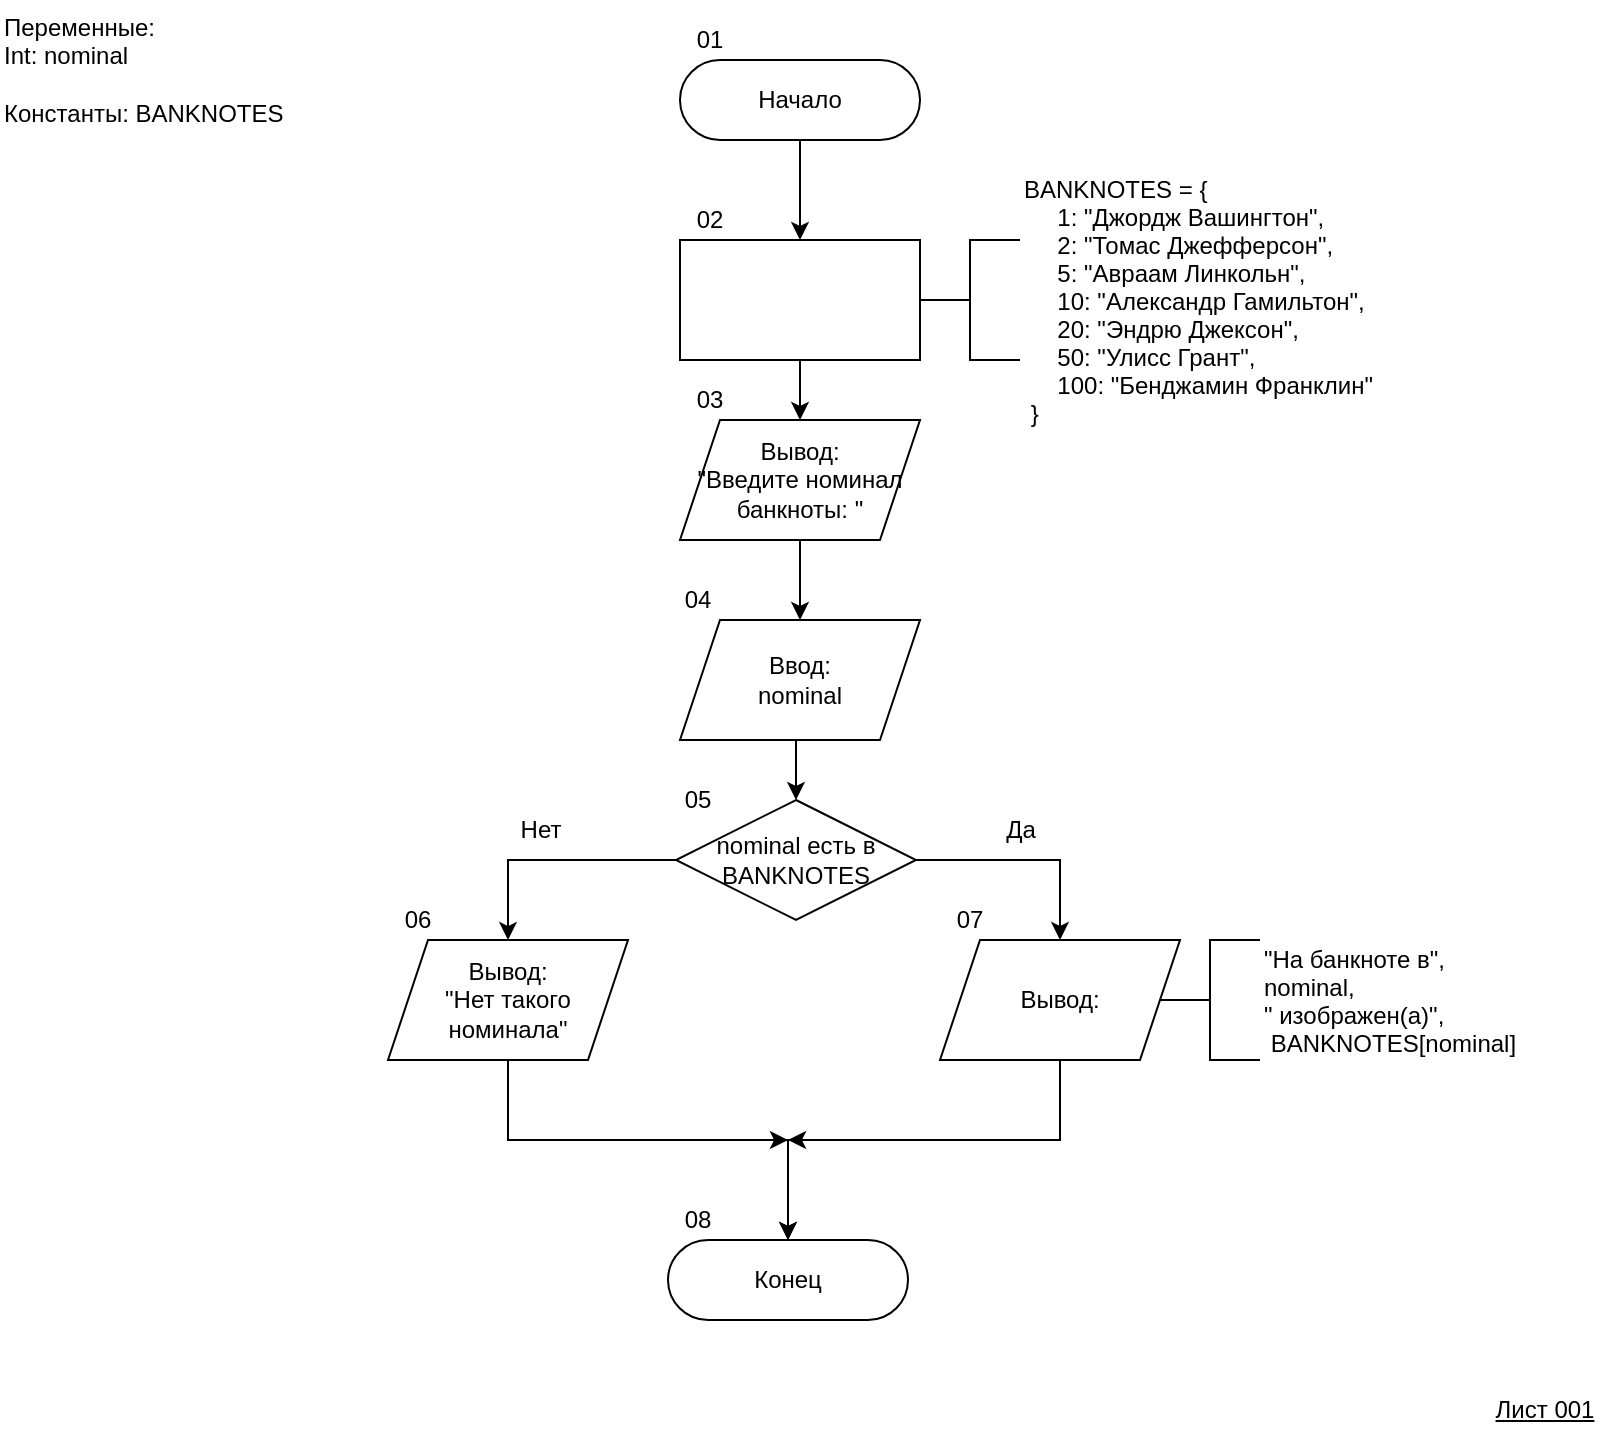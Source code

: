 <mxfile version="24.7.17">
  <diagram name="Страница — 1" id="lOxN3HXe79FtkwHzb4EX">
    <mxGraphModel dx="1120" dy="563" grid="1" gridSize="10" guides="1" tooltips="1" connect="1" arrows="1" fold="1" page="1" pageScale="1" pageWidth="827" pageHeight="1169" math="0" shadow="0">
      <root>
        <mxCell id="0" />
        <mxCell id="1" parent="0" />
        <mxCell id="2djCyIxvXbldH3lZ-wAp-18" style="edgeStyle=orthogonalEdgeStyle;rounded=0;orthogonalLoop=1;jettySize=auto;html=1;entryX=0.5;entryY=0;entryDx=0;entryDy=0;" parent="1" source="2djCyIxvXbldH3lZ-wAp-2" target="2djCyIxvXbldH3lZ-wAp-3" edge="1">
          <mxGeometry relative="1" as="geometry" />
        </mxCell>
        <mxCell id="2djCyIxvXbldH3lZ-wAp-2" value="Начало" style="rounded=1;whiteSpace=wrap;html=1;arcSize=50;" parent="1" vertex="1">
          <mxGeometry x="360.0" y="40" width="120" height="40" as="geometry" />
        </mxCell>
        <mxCell id="2djCyIxvXbldH3lZ-wAp-19" style="edgeStyle=orthogonalEdgeStyle;rounded=0;orthogonalLoop=1;jettySize=auto;html=1;entryX=0.5;entryY=0;entryDx=0;entryDy=0;" parent="1" source="2djCyIxvXbldH3lZ-wAp-3" target="2djCyIxvXbldH3lZ-wAp-7" edge="1">
          <mxGeometry relative="1" as="geometry" />
        </mxCell>
        <mxCell id="2djCyIxvXbldH3lZ-wAp-3" value="" style="rounded=0;whiteSpace=wrap;html=1;" parent="1" vertex="1">
          <mxGeometry x="360.0" y="130" width="120" height="60" as="geometry" />
        </mxCell>
        <mxCell id="2djCyIxvXbldH3lZ-wAp-4" value="BANKNOTES = { &#xa;     1: &quot;Джордж Вашингтон&quot;, &#xa;     2: &quot;Томас Джефферсон&quot;, &#xa;     5: &quot;Авраам Линкольн&quot;, &#xa;     10: &quot;Александр Гамильтон&quot;, &#xa;     20: &quot;Эндрю Джексон&quot;, &#xa;     50: &quot;Улисс Грант&quot;, &#xa;     100: &quot;Бенджамин Франклин&quot; &#xa; } " style="strokeWidth=1;shape=mxgraph.flowchart.annotation_2;align=left;labelPosition=right;pointerEvents=1;" parent="1" vertex="1">
          <mxGeometry x="480" y="130" width="50" height="60" as="geometry" />
        </mxCell>
        <mxCell id="2djCyIxvXbldH3lZ-wAp-6" style="edgeStyle=orthogonalEdgeStyle;rounded=0;orthogonalLoop=1;jettySize=auto;html=1;entryX=0.5;entryY=0;entryDx=0;entryDy=0;" parent="1" source="2djCyIxvXbldH3lZ-wAp-7" target="2djCyIxvXbldH3lZ-wAp-8" edge="1">
          <mxGeometry relative="1" as="geometry" />
        </mxCell>
        <mxCell id="2djCyIxvXbldH3lZ-wAp-7" value="&lt;div&gt;Вывод:&lt;/div&gt;&lt;div&gt;&quot;Введите номинал банкноты: &quot;&lt;br&gt;&lt;/div&gt;" style="shape=parallelogram;perimeter=parallelogramPerimeter;whiteSpace=wrap;html=1;fixedSize=1;" parent="1" vertex="1">
          <mxGeometry x="360" y="220" width="120" height="60" as="geometry" />
        </mxCell>
        <mxCell id="2djCyIxvXbldH3lZ-wAp-16" style="edgeStyle=orthogonalEdgeStyle;rounded=0;orthogonalLoop=1;jettySize=auto;html=1;entryX=0.5;entryY=0;entryDx=0;entryDy=0;" parent="1" target="2djCyIxvXbldH3lZ-wAp-9" edge="1">
          <mxGeometry relative="1" as="geometry">
            <mxPoint x="418" y="380" as="sourcePoint" />
            <Array as="points">
              <mxPoint x="418" y="390" />
              <mxPoint x="418" y="390" />
            </Array>
          </mxGeometry>
        </mxCell>
        <mxCell id="2djCyIxvXbldH3lZ-wAp-8" value="Ввод:&lt;div&gt;nominal&lt;/div&gt;" style="shape=parallelogram;perimeter=parallelogramPerimeter;whiteSpace=wrap;html=1;fixedSize=1;" parent="1" vertex="1">
          <mxGeometry x="360" y="320" width="120" height="60" as="geometry" />
        </mxCell>
        <mxCell id="2djCyIxvXbldH3lZ-wAp-11" style="edgeStyle=orthogonalEdgeStyle;rounded=0;orthogonalLoop=1;jettySize=auto;html=1;" parent="1" source="2djCyIxvXbldH3lZ-wAp-9" target="2djCyIxvXbldH3lZ-wAp-15" edge="1">
          <mxGeometry relative="1" as="geometry">
            <mxPoint x="604" y="480" as="targetPoint" />
          </mxGeometry>
        </mxCell>
        <mxCell id="2djCyIxvXbldH3lZ-wAp-14" style="edgeStyle=orthogonalEdgeStyle;rounded=0;orthogonalLoop=1;jettySize=auto;html=1;" parent="1" source="2djCyIxvXbldH3lZ-wAp-9" target="2djCyIxvXbldH3lZ-wAp-13" edge="1">
          <mxGeometry relative="1" as="geometry" />
        </mxCell>
        <mxCell id="2djCyIxvXbldH3lZ-wAp-9" value="nominal есть в BANKNOTES" style="rhombus;whiteSpace=wrap;html=1;" parent="1" vertex="1">
          <mxGeometry x="358" y="410" width="120" height="60" as="geometry" />
        </mxCell>
        <mxCell id="2djCyIxvXbldH3lZ-wAp-25" style="edgeStyle=orthogonalEdgeStyle;rounded=0;orthogonalLoop=1;jettySize=auto;html=1;entryX=0.5;entryY=0;entryDx=0;entryDy=0;" parent="1" source="2djCyIxvXbldH3lZ-wAp-13" target="2djCyIxvXbldH3lZ-wAp-23" edge="1">
          <mxGeometry relative="1" as="geometry">
            <Array as="points">
              <mxPoint x="274" y="580" />
              <mxPoint x="414" y="580" />
            </Array>
          </mxGeometry>
        </mxCell>
        <mxCell id="2djCyIxvXbldH3lZ-wAp-13" value="&lt;div&gt;Вывод:&lt;/div&gt;&lt;div&gt;&quot;Нет такого номинала&quot;&lt;br&gt;&lt;/div&gt;" style="shape=parallelogram;perimeter=parallelogramPerimeter;whiteSpace=wrap;html=1;fixedSize=1;" parent="1" vertex="1">
          <mxGeometry x="214" y="480" width="120" height="60" as="geometry" />
        </mxCell>
        <mxCell id="2djCyIxvXbldH3lZ-wAp-15" value="&lt;div&gt;Вывод:&lt;/div&gt;" style="shape=parallelogram;perimeter=parallelogramPerimeter;whiteSpace=wrap;html=1;fixedSize=1;" parent="1" vertex="1">
          <mxGeometry x="490" y="480" width="120" height="60" as="geometry" />
        </mxCell>
        <mxCell id="2djCyIxvXbldH3lZ-wAp-20" value="Да" style="text;html=1;align=center;verticalAlign=middle;resizable=0;points=[];autosize=1;strokeColor=none;fillColor=none;" parent="1" vertex="1">
          <mxGeometry x="510" y="410" width="40" height="30" as="geometry" />
        </mxCell>
        <mxCell id="2djCyIxvXbldH3lZ-wAp-21" value="Нет" style="text;html=1;align=center;verticalAlign=middle;resizable=0;points=[];autosize=1;strokeColor=none;fillColor=none;" parent="1" vertex="1">
          <mxGeometry x="270" y="410" width="40" height="30" as="geometry" />
        </mxCell>
        <mxCell id="2djCyIxvXbldH3lZ-wAp-22" value="&quot;На банкноте в&quot;, &#xa;nominal,&#xa;&quot; изображен(а)&quot;,&#xa; BANKNOTES[nominal]" style="strokeWidth=1;shape=mxgraph.flowchart.annotation_2;align=left;labelPosition=right;pointerEvents=1;" parent="1" vertex="1">
          <mxGeometry x="600" y="480" width="50" height="60" as="geometry" />
        </mxCell>
        <mxCell id="2djCyIxvXbldH3lZ-wAp-23" value="Конец" style="rounded=1;whiteSpace=wrap;html=1;arcSize=50;" parent="1" vertex="1">
          <mxGeometry x="354.0" y="630" width="120" height="40" as="geometry" />
        </mxCell>
        <mxCell id="2djCyIxvXbldH3lZ-wAp-24" style="edgeStyle=orthogonalEdgeStyle;rounded=0;orthogonalLoop=1;jettySize=auto;html=1;entryX=0.5;entryY=0;entryDx=0;entryDy=0;" parent="1" source="2djCyIxvXbldH3lZ-wAp-15" target="2djCyIxvXbldH3lZ-wAp-23" edge="1">
          <mxGeometry relative="1" as="geometry">
            <Array as="points">
              <mxPoint x="550" y="580" />
              <mxPoint x="414" y="580" />
            </Array>
          </mxGeometry>
        </mxCell>
        <mxCell id="2djCyIxvXbldH3lZ-wAp-26" value="" style="endArrow=classic;html=1;rounded=0;" parent="1" edge="1">
          <mxGeometry width="50" height="50" relative="1" as="geometry">
            <mxPoint x="454.0" y="580" as="sourcePoint" />
            <mxPoint x="414.0" y="580" as="targetPoint" />
          </mxGeometry>
        </mxCell>
        <mxCell id="2djCyIxvXbldH3lZ-wAp-27" value="" style="endArrow=classic;html=1;rounded=0;" parent="1" edge="1">
          <mxGeometry width="50" height="50" relative="1" as="geometry">
            <mxPoint x="374.0" y="580" as="sourcePoint" />
            <mxPoint x="414.0" y="580" as="targetPoint" />
          </mxGeometry>
        </mxCell>
        <mxCell id="2djCyIxvXbldH3lZ-wAp-31" value="Переменные:&lt;div&gt;Int: nominal&lt;/div&gt;&lt;div&gt;&lt;br&gt;&lt;/div&gt;&lt;div&gt;Константы:&amp;nbsp;&lt;span style=&quot;background-color: initial;&quot;&gt;BANKNOTES&lt;/span&gt;&lt;span style=&quot;background-color: initial; white-space-collapse: preserve;&quot;&gt;&#x9;&lt;/span&gt;&lt;/div&gt;" style="text;html=1;align=left;verticalAlign=middle;resizable=0;points=[];autosize=1;strokeColor=none;fillColor=none;" parent="1" vertex="1">
          <mxGeometry x="20" y="10" width="180" height="70" as="geometry" />
        </mxCell>
        <mxCell id="2djCyIxvXbldH3lZ-wAp-33" value="01" style="text;html=1;align=center;verticalAlign=middle;whiteSpace=wrap;rounded=0;" parent="1" vertex="1">
          <mxGeometry x="360" y="20" width="30" height="20" as="geometry" />
        </mxCell>
        <mxCell id="2djCyIxvXbldH3lZ-wAp-34" value="02" style="text;html=1;align=center;verticalAlign=middle;whiteSpace=wrap;rounded=0;" parent="1" vertex="1">
          <mxGeometry x="360" y="110" width="30" height="20" as="geometry" />
        </mxCell>
        <mxCell id="2djCyIxvXbldH3lZ-wAp-35" value="03" style="text;html=1;align=center;verticalAlign=middle;whiteSpace=wrap;rounded=0;" parent="1" vertex="1">
          <mxGeometry x="360" y="200" width="30" height="20" as="geometry" />
        </mxCell>
        <mxCell id="2djCyIxvXbldH3lZ-wAp-36" value="04" style="text;html=1;align=center;verticalAlign=middle;whiteSpace=wrap;rounded=0;" parent="1" vertex="1">
          <mxGeometry x="354" y="300" width="30" height="20" as="geometry" />
        </mxCell>
        <mxCell id="2djCyIxvXbldH3lZ-wAp-37" value="05" style="text;html=1;align=center;verticalAlign=middle;whiteSpace=wrap;rounded=0;" parent="1" vertex="1">
          <mxGeometry x="354" y="400" width="30" height="20" as="geometry" />
        </mxCell>
        <mxCell id="2djCyIxvXbldH3lZ-wAp-38" value="06" style="text;html=1;align=center;verticalAlign=middle;whiteSpace=wrap;rounded=0;" parent="1" vertex="1">
          <mxGeometry x="214" y="460" width="30" height="20" as="geometry" />
        </mxCell>
        <mxCell id="2djCyIxvXbldH3lZ-wAp-39" value="07" style="text;html=1;align=center;verticalAlign=middle;whiteSpace=wrap;rounded=0;" parent="1" vertex="1">
          <mxGeometry x="490" y="460" width="30" height="20" as="geometry" />
        </mxCell>
        <mxCell id="2djCyIxvXbldH3lZ-wAp-40" value="08" style="text;html=1;align=center;verticalAlign=middle;whiteSpace=wrap;rounded=0;" parent="1" vertex="1">
          <mxGeometry x="354" y="610" width="30" height="20" as="geometry" />
        </mxCell>
        <mxCell id="_nvdE_pA4fv8XFOIvmVn-1" value="&lt;div&gt;Лист 001&lt;/div&gt;" style="text;html=1;align=center;verticalAlign=middle;resizable=0;points=[];autosize=1;strokeColor=none;fillColor=none;fontStyle=4" vertex="1" parent="1">
          <mxGeometry x="757" y="700.0" width="70" height="30" as="geometry" />
        </mxCell>
      </root>
    </mxGraphModel>
  </diagram>
</mxfile>
